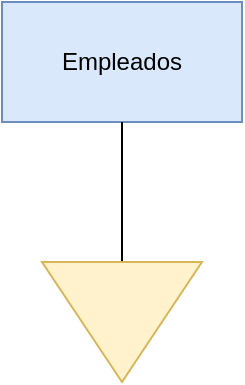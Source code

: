 <mxfile version="22.0.4" type="github">
  <diagram name="Página-1" id="vdvfdaJz4pb5WIpKatFK">
    <mxGraphModel dx="1658" dy="908" grid="1" gridSize="10" guides="1" tooltips="1" connect="1" arrows="1" fold="1" page="1" pageScale="1" pageWidth="1169" pageHeight="827" math="0" shadow="0">
      <root>
        <mxCell id="0" />
        <mxCell id="1" parent="0" />
        <mxCell id="siltOmS0hKmyE8gS_ijN-1" value="&lt;div&gt;Empleados&lt;/div&gt;" style="rounded=0;whiteSpace=wrap;html=1;fillColor=#dae8fc;strokeColor=#6c8ebf;" vertex="1" parent="1">
          <mxGeometry x="510" y="90" width="120" height="60" as="geometry" />
        </mxCell>
        <mxCell id="siltOmS0hKmyE8gS_ijN-3" style="rounded=0;orthogonalLoop=1;jettySize=auto;html=1;entryX=0.5;entryY=1;entryDx=0;entryDy=0;endArrow=none;endFill=0;" edge="1" parent="1" source="siltOmS0hKmyE8gS_ijN-2" target="siltOmS0hKmyE8gS_ijN-1">
          <mxGeometry relative="1" as="geometry" />
        </mxCell>
        <mxCell id="siltOmS0hKmyE8gS_ijN-2" value="" style="triangle;whiteSpace=wrap;html=1;rotation=90;fillColor=#fff2cc;strokeColor=#d6b656;" vertex="1" parent="1">
          <mxGeometry x="540" y="210" width="60" height="80" as="geometry" />
        </mxCell>
      </root>
    </mxGraphModel>
  </diagram>
</mxfile>
